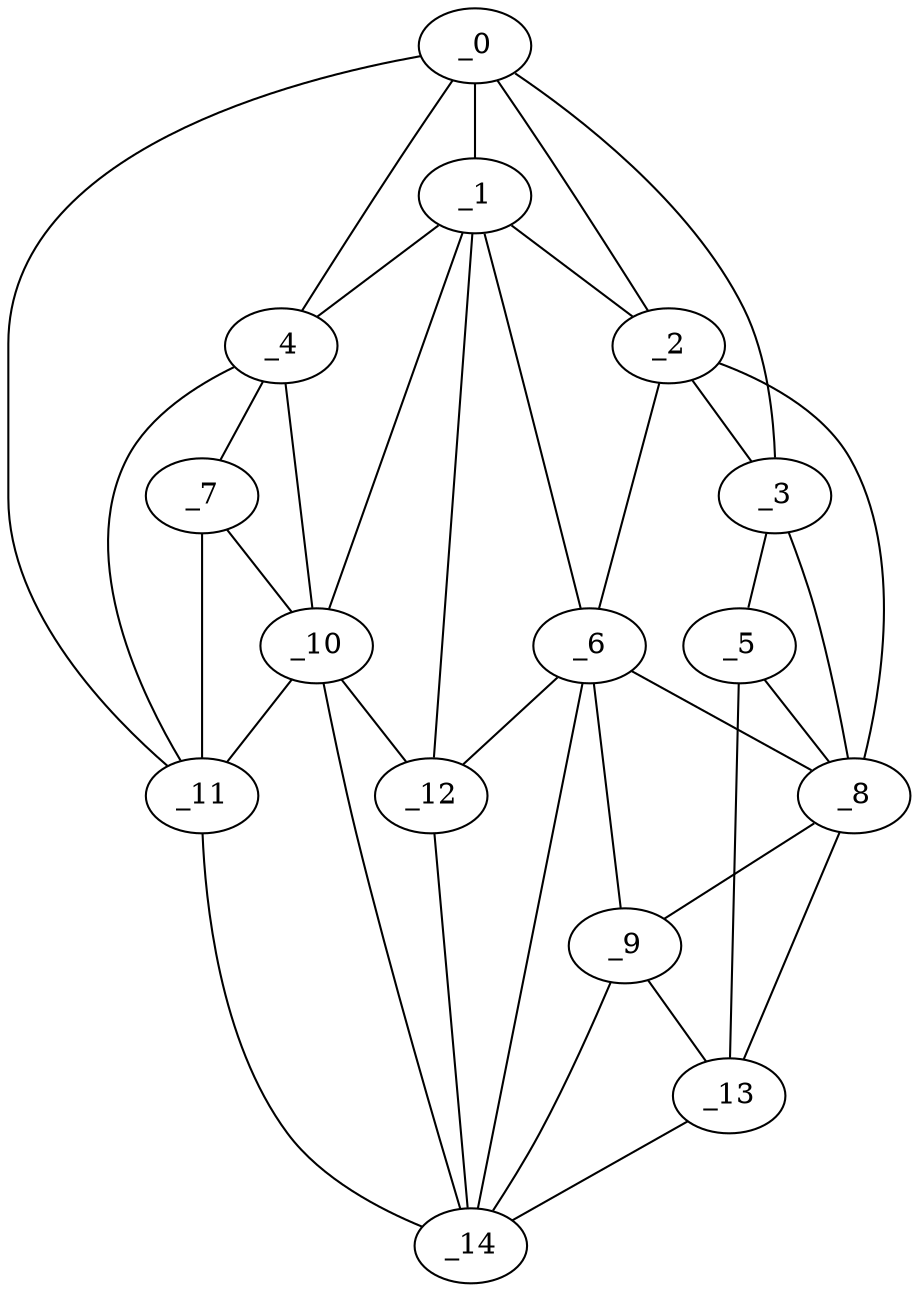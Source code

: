 graph "obj17__210.gxl" {
	_0	 [x=36,
		y=3];
	_1	 [x=44,
		y=71];
	_0 -- _1	 [valence=2];
	_2	 [x=45,
		y=84];
	_0 -- _2	 [valence=2];
	_3	 [x=47,
		y=122];
	_0 -- _3	 [valence=1];
	_4	 [x=48,
		y=6];
	_0 -- _4	 [valence=2];
	_11	 [x=91,
		y=11];
	_0 -- _11	 [valence=1];
	_1 -- _2	 [valence=1];
	_1 -- _4	 [valence=1];
	_6	 [x=74,
		y=87];
	_1 -- _6	 [valence=2];
	_10	 [x=89,
		y=29];
	_1 -- _10	 [valence=2];
	_12	 [x=91,
		y=35];
	_1 -- _12	 [valence=2];
	_2 -- _3	 [valence=2];
	_2 -- _6	 [valence=2];
	_8	 [x=77,
		y=103];
	_2 -- _8	 [valence=2];
	_5	 [x=55,
		y=125];
	_3 -- _5	 [valence=1];
	_3 -- _8	 [valence=1];
	_7	 [x=77,
		y=11];
	_4 -- _7	 [valence=2];
	_4 -- _10	 [valence=2];
	_4 -- _11	 [valence=2];
	_5 -- _8	 [valence=2];
	_13	 [x=92,
		y=117];
	_5 -- _13	 [valence=1];
	_6 -- _8	 [valence=2];
	_9	 [x=86,
		y=106];
	_6 -- _9	 [valence=2];
	_6 -- _12	 [valence=2];
	_14	 [x=98,
		y=42];
	_6 -- _14	 [valence=2];
	_7 -- _10	 [valence=1];
	_7 -- _11	 [valence=2];
	_8 -- _9	 [valence=2];
	_8 -- _13	 [valence=1];
	_9 -- _13	 [valence=2];
	_9 -- _14	 [valence=2];
	_10 -- _11	 [valence=2];
	_10 -- _12	 [valence=2];
	_10 -- _14	 [valence=1];
	_11 -- _14	 [valence=1];
	_12 -- _14	 [valence=2];
	_13 -- _14	 [valence=1];
}
